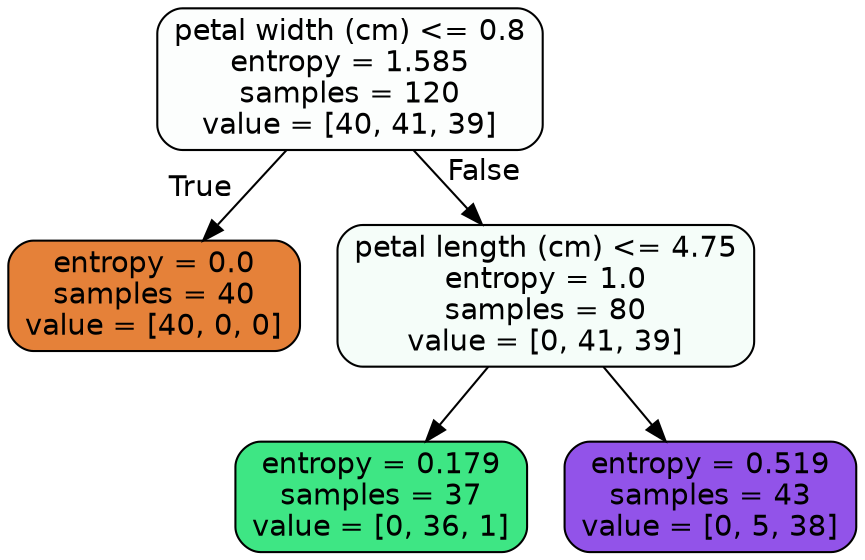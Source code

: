digraph Tree {
node [shape=box, style="filled, rounded", color="black", fontname=helvetica] ;
edge [fontname=helvetica] ;
0 [label="petal width (cm) <= 0.8\nentropy = 1.585\nsamples = 120\nvalue = [40, 41, 39]", fillcolor="#39e58103"] ;
1 [label="entropy = 0.0\nsamples = 40\nvalue = [40, 0, 0]", fillcolor="#e58139ff"] ;
0 -> 1 [labeldistance=2.5, labelangle=45, headlabel="True"] ;
2 [label="petal length (cm) <= 4.75\nentropy = 1.0\nsamples = 80\nvalue = [0, 41, 39]", fillcolor="#39e5810c"] ;
0 -> 2 [labeldistance=2.5, labelangle=-45, headlabel="False"] ;
3 [label="entropy = 0.179\nsamples = 37\nvalue = [0, 36, 1]", fillcolor="#39e581f8"] ;
2 -> 3 ;
4 [label="entropy = 0.519\nsamples = 43\nvalue = [0, 5, 38]", fillcolor="#8139e5dd"] ;
2 -> 4 ;
}